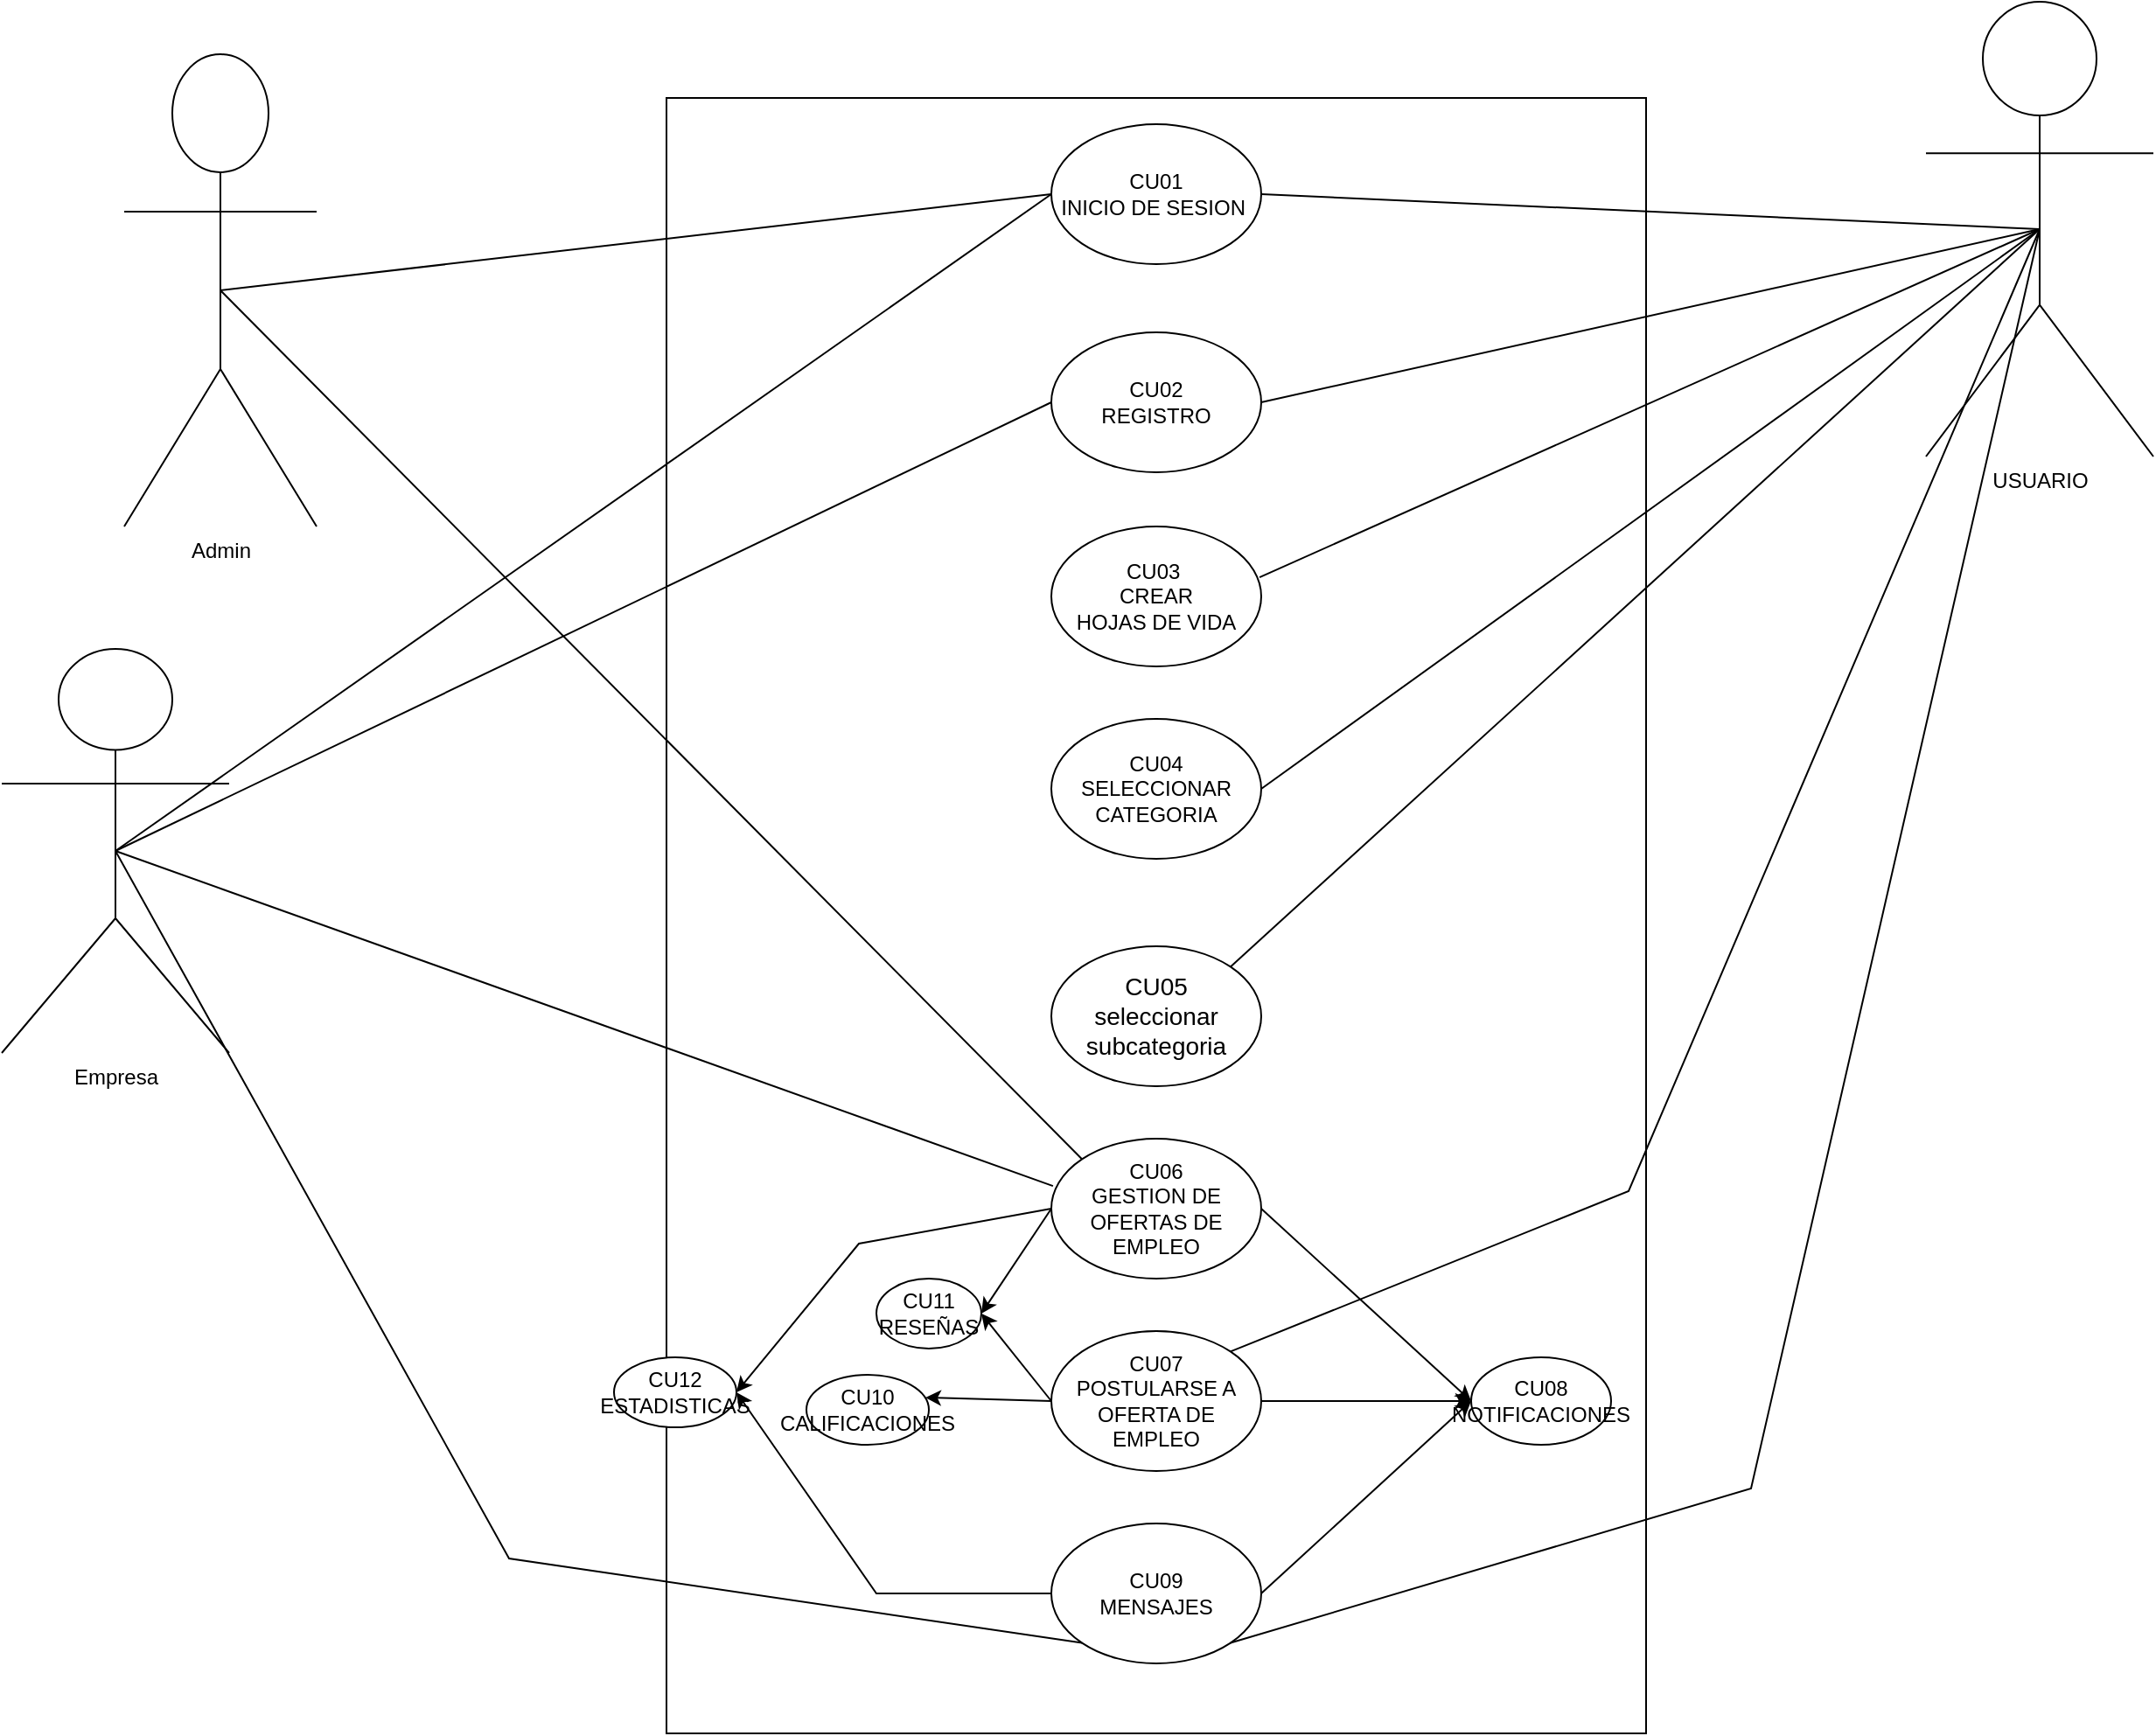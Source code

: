 <mxfile version="24.7.7">
  <diagram name="Página-1" id="1tSQHa8d3bih6HuC7DFr">
    <mxGraphModel grid="1" page="1" gridSize="10" guides="1" tooltips="1" connect="1" arrows="1" fold="1" pageScale="1" pageWidth="827" pageHeight="1169" math="0" shadow="0">
      <root>
        <mxCell id="0" />
        <mxCell id="1" parent="0" />
        <mxCell id="If3O1SzowfZAKyWp9zGA-1" value="Admin&lt;div&gt;&lt;br&gt;&lt;/div&gt;" style="shape=umlActor;verticalLabelPosition=bottom;verticalAlign=top;html=1;outlineConnect=0;" vertex="1" parent="1">
          <mxGeometry x="120" y="930" width="110" height="270" as="geometry" />
        </mxCell>
        <mxCell id="If3O1SzowfZAKyWp9zGA-4" value="&lt;div&gt;USUARIO&lt;/div&gt;" style="shape=umlActor;verticalLabelPosition=bottom;verticalAlign=top;html=1;outlineConnect=0;" vertex="1" parent="1">
          <mxGeometry x="1150" y="900" width="130" height="260" as="geometry" />
        </mxCell>
        <mxCell id="If3O1SzowfZAKyWp9zGA-8" value="Empresa&lt;div&gt;&lt;br&gt;&lt;/div&gt;" style="shape=umlActor;verticalLabelPosition=bottom;verticalAlign=top;html=1;outlineConnect=0;" vertex="1" parent="1">
          <mxGeometry x="50" y="1270" width="130" height="231" as="geometry" />
        </mxCell>
        <mxCell id="xkDygIVttt0_kSo4sOQ1-1" value="" style="rounded=0;whiteSpace=wrap;html=1;" vertex="1" parent="1">
          <mxGeometry x="430" y="955" width="560" height="935" as="geometry" />
        </mxCell>
        <mxCell id="If3O1SzowfZAKyWp9zGA-11" value="&lt;div&gt;CU01&lt;/div&gt;INICIO DE SESION&amp;nbsp;" style="ellipse;whiteSpace=wrap;html=1;" vertex="1" parent="1">
          <mxGeometry x="650" y="970" width="120" height="80" as="geometry" />
        </mxCell>
        <mxCell id="If3O1SzowfZAKyWp9zGA-10" value="&lt;div&gt;CU02&lt;/div&gt;REGISTRO" style="ellipse;whiteSpace=wrap;html=1;" vertex="1" parent="1">
          <mxGeometry x="650" y="1089" width="120" height="80" as="geometry" />
        </mxCell>
        <mxCell id="If3O1SzowfZAKyWp9zGA-17" value="&lt;div&gt;CU03&amp;nbsp;&lt;/div&gt;&lt;div&gt;CREAR&lt;/div&gt;HOJAS DE VIDA" style="ellipse;whiteSpace=wrap;html=1;" vertex="1" parent="1">
          <mxGeometry x="650" y="1200" width="120" height="80" as="geometry" />
        </mxCell>
        <mxCell id="If3O1SzowfZAKyWp9zGA-14" value="&lt;div&gt;CU04&lt;/div&gt;&lt;div&gt;SELECCIONAR CATEGORIA&lt;/div&gt;" style="ellipse;whiteSpace=wrap;html=1;" vertex="1" parent="1">
          <mxGeometry x="650" y="1310" width="120" height="80" as="geometry" />
        </mxCell>
        <mxCell id="6KhJAPgLdjj2fJTyI5la-7" value="&lt;div&gt;&lt;font style=&quot;font-size: 14px;&quot;&gt;CU05&lt;/font&gt;&lt;/div&gt;&lt;font style=&quot;font-size: 14px;&quot;&gt;seleccionar subcategoria&lt;/font&gt;" style="ellipse;whiteSpace=wrap;html=1;" vertex="1" parent="1">
          <mxGeometry x="650" y="1440" width="120" height="80" as="geometry" />
        </mxCell>
        <mxCell id="LafQlhCTseHBW0uNDfv_-18" value="&lt;div&gt;CU06&lt;/div&gt;GESTION DE OFERTAS DE EMPLEO" style="ellipse;whiteSpace=wrap;html=1;" vertex="1" parent="1">
          <mxGeometry x="650" y="1550" width="120" height="80" as="geometry" />
        </mxCell>
        <mxCell id="If3O1SzowfZAKyWp9zGA-22" value="CU07&lt;div&gt;POSTULARSE A OFERTA DE EMPLEO&lt;/div&gt;" style="ellipse;whiteSpace=wrap;html=1;" vertex="1" parent="1">
          <mxGeometry x="650" y="1660" width="120" height="80" as="geometry" />
        </mxCell>
        <mxCell id="LafQlhCTseHBW0uNDfv_-49" value="&lt;font&gt;CU09&lt;/font&gt;&lt;div&gt;&lt;font&gt;MENSAJES&lt;/font&gt;&lt;br&gt;&lt;/div&gt;" style="ellipse;whiteSpace=wrap;html=1;" vertex="1" parent="1">
          <mxGeometry x="650" y="1770" width="120" height="80" as="geometry" />
        </mxCell>
        <mxCell id="xkDygIVttt0_kSo4sOQ1-7" value="&lt;div&gt;CU08&lt;/div&gt;NOTIFICACIONES" style="ellipse;whiteSpace=wrap;html=1;" vertex="1" parent="1">
          <mxGeometry x="890" y="1675" width="80" height="50" as="geometry" />
        </mxCell>
        <mxCell id="xkDygIVttt0_kSo4sOQ1-11" value="" style="endArrow=classic;html=1;rounded=0;exitX=1;exitY=0.5;exitDx=0;exitDy=0;entryX=0;entryY=0.5;entryDx=0;entryDy=0;" edge="1" parent="1" source="LafQlhCTseHBW0uNDfv_-49" target="xkDygIVttt0_kSo4sOQ1-7">
          <mxGeometry width="50" height="50" relative="1" as="geometry">
            <mxPoint x="980" y="1580" as="sourcePoint" />
            <mxPoint x="810" y="1810" as="targetPoint" />
          </mxGeometry>
        </mxCell>
        <mxCell id="If3O1SzowfZAKyWp9zGA-26" value="&lt;div&gt;CU12&lt;/div&gt;ESTADISTICAS" style="ellipse;whiteSpace=wrap;html=1;" vertex="1" parent="1">
          <mxGeometry x="400" y="1675" width="70" height="40" as="geometry" />
        </mxCell>
        <mxCell id="xkDygIVttt0_kSo4sOQ1-13" value="" style="endArrow=classic;html=1;rounded=0;entryX=1;entryY=0.5;entryDx=0;entryDy=0;" edge="1" parent="1" target="If3O1SzowfZAKyWp9zGA-26">
          <mxGeometry width="50" height="50" relative="1" as="geometry">
            <mxPoint x="650" y="1590" as="sourcePoint" />
            <mxPoint x="1030" y="1530" as="targetPoint" />
            <Array as="points">
              <mxPoint x="540" y="1610" />
            </Array>
          </mxGeometry>
        </mxCell>
        <mxCell id="xkDygIVttt0_kSo4sOQ1-14" value="" style="endArrow=classic;html=1;rounded=0;exitX=0;exitY=0.5;exitDx=0;exitDy=0;entryX=1;entryY=0.5;entryDx=0;entryDy=0;" edge="1" parent="1" source="LafQlhCTseHBW0uNDfv_-49" target="If3O1SzowfZAKyWp9zGA-26">
          <mxGeometry width="50" height="50" relative="1" as="geometry">
            <mxPoint x="540" y="1800" as="sourcePoint" />
            <mxPoint x="610" y="1810" as="targetPoint" />
            <Array as="points">
              <mxPoint x="550" y="1810" />
            </Array>
          </mxGeometry>
        </mxCell>
        <mxCell id="xkDygIVttt0_kSo4sOQ1-15" value="&lt;div&gt;CU10&lt;/div&gt;&lt;div&gt;CALIFICACIONES&lt;/div&gt;" style="ellipse;whiteSpace=wrap;html=1;" vertex="1" parent="1">
          <mxGeometry x="510" y="1685" width="70" height="40" as="geometry" />
        </mxCell>
        <mxCell id="xkDygIVttt0_kSo4sOQ1-17" value="" style="endArrow=classic;html=1;rounded=0;exitX=0;exitY=0.5;exitDx=0;exitDy=0;entryX=0.971;entryY=0.325;entryDx=0;entryDy=0;entryPerimeter=0;" edge="1" parent="1" source="If3O1SzowfZAKyWp9zGA-22" target="xkDygIVttt0_kSo4sOQ1-15">
          <mxGeometry width="50" height="50" relative="1" as="geometry">
            <mxPoint x="270" y="1730" as="sourcePoint" />
            <mxPoint x="610" y="1690" as="targetPoint" />
          </mxGeometry>
        </mxCell>
        <mxCell id="AsCgQFSwPrsUyjyUHUNl-4" value="&lt;div&gt;CU11&lt;/div&gt;RESEÑAS" style="ellipse;whiteSpace=wrap;html=1;" vertex="1" parent="1">
          <mxGeometry x="550" y="1630" width="60" height="40" as="geometry" />
        </mxCell>
        <mxCell id="xkDygIVttt0_kSo4sOQ1-21" value="" style="endArrow=classic;html=1;rounded=0;exitX=0;exitY=0.5;exitDx=0;exitDy=0;entryX=1;entryY=0.5;entryDx=0;entryDy=0;" edge="1" parent="1" source="If3O1SzowfZAKyWp9zGA-22" target="AsCgQFSwPrsUyjyUHUNl-4">
          <mxGeometry width="50" height="50" relative="1" as="geometry">
            <mxPoint x="980" y="1490" as="sourcePoint" />
            <mxPoint x="1030" y="1440" as="targetPoint" />
          </mxGeometry>
        </mxCell>
        <mxCell id="xkDygIVttt0_kSo4sOQ1-22" value="" style="endArrow=none;html=1;rounded=0;entryX=0.5;entryY=0.5;entryDx=0;entryDy=0;entryPerimeter=0;exitX=1;exitY=0.5;exitDx=0;exitDy=0;" edge="1" parent="1" source="If3O1SzowfZAKyWp9zGA-11" target="If3O1SzowfZAKyWp9zGA-4">
          <mxGeometry width="50" height="50" relative="1" as="geometry">
            <mxPoint x="980" y="1290" as="sourcePoint" />
            <mxPoint x="1030" y="1240" as="targetPoint" />
          </mxGeometry>
        </mxCell>
        <mxCell id="xkDygIVttt0_kSo4sOQ1-25" value="" style="endArrow=none;html=1;rounded=0;entryX=0;entryY=0.5;entryDx=0;entryDy=0;exitX=0.5;exitY=0.5;exitDx=0;exitDy=0;exitPerimeter=0;" edge="1" parent="1" source="If3O1SzowfZAKyWp9zGA-1" target="If3O1SzowfZAKyWp9zGA-11">
          <mxGeometry width="50" height="50" relative="1" as="geometry">
            <mxPoint x="290" y="1070" as="sourcePoint" />
            <mxPoint x="340" y="1020" as="targetPoint" />
          </mxGeometry>
        </mxCell>
        <mxCell id="xkDygIVttt0_kSo4sOQ1-26" value="" style="endArrow=none;html=1;rounded=0;entryX=0;entryY=0.5;entryDx=0;entryDy=0;exitX=0.5;exitY=0.5;exitDx=0;exitDy=0;exitPerimeter=0;" edge="1" parent="1" source="If3O1SzowfZAKyWp9zGA-8" target="If3O1SzowfZAKyWp9zGA-11">
          <mxGeometry width="50" height="50" relative="1" as="geometry">
            <mxPoint x="980" y="1290" as="sourcePoint" />
            <mxPoint x="1030" y="1240" as="targetPoint" />
          </mxGeometry>
        </mxCell>
        <mxCell id="xkDygIVttt0_kSo4sOQ1-27" value="" style="endArrow=none;html=1;rounded=0;entryX=0;entryY=0.5;entryDx=0;entryDy=0;exitX=0.5;exitY=0.5;exitDx=0;exitDy=0;exitPerimeter=0;" edge="1" parent="1" source="If3O1SzowfZAKyWp9zGA-8" target="If3O1SzowfZAKyWp9zGA-10">
          <mxGeometry width="50" height="50" relative="1" as="geometry">
            <mxPoint x="240" y="1430" as="sourcePoint" />
            <mxPoint x="290" y="1380" as="targetPoint" />
          </mxGeometry>
        </mxCell>
        <mxCell id="xkDygIVttt0_kSo4sOQ1-28" value="" style="endArrow=none;html=1;rounded=0;entryX=0.5;entryY=0.5;entryDx=0;entryDy=0;entryPerimeter=0;exitX=1;exitY=0.5;exitDx=0;exitDy=0;" edge="1" parent="1" source="If3O1SzowfZAKyWp9zGA-10" target="If3O1SzowfZAKyWp9zGA-4">
          <mxGeometry width="50" height="50" relative="1" as="geometry">
            <mxPoint x="1010" y="1310" as="sourcePoint" />
            <mxPoint x="1060" y="1260" as="targetPoint" />
          </mxGeometry>
        </mxCell>
        <mxCell id="xkDygIVttt0_kSo4sOQ1-29" value="" style="endArrow=none;html=1;rounded=0;entryX=0.5;entryY=0.5;entryDx=0;entryDy=0;entryPerimeter=0;exitX=0.992;exitY=0.363;exitDx=0;exitDy=0;exitPerimeter=0;" edge="1" parent="1" source="If3O1SzowfZAKyWp9zGA-17" target="If3O1SzowfZAKyWp9zGA-4">
          <mxGeometry width="50" height="50" relative="1" as="geometry">
            <mxPoint x="980" y="1240" as="sourcePoint" />
            <mxPoint x="1030" y="1190" as="targetPoint" />
          </mxGeometry>
        </mxCell>
        <mxCell id="xkDygIVttt0_kSo4sOQ1-30" value="" style="endArrow=none;html=1;rounded=0;entryX=0.5;entryY=0.5;entryDx=0;entryDy=0;entryPerimeter=0;exitX=1;exitY=0.5;exitDx=0;exitDy=0;" edge="1" parent="1" source="If3O1SzowfZAKyWp9zGA-14" target="If3O1SzowfZAKyWp9zGA-4">
          <mxGeometry width="50" height="50" relative="1" as="geometry">
            <mxPoint x="1060" y="1320" as="sourcePoint" />
            <mxPoint x="1110" y="1270" as="targetPoint" />
          </mxGeometry>
        </mxCell>
        <mxCell id="xkDygIVttt0_kSo4sOQ1-31" value="" style="endArrow=none;html=1;rounded=0;entryX=0.5;entryY=0.5;entryDx=0;entryDy=0;entryPerimeter=0;exitX=1;exitY=0;exitDx=0;exitDy=0;" edge="1" parent="1" source="6KhJAPgLdjj2fJTyI5la-7" target="If3O1SzowfZAKyWp9zGA-4">
          <mxGeometry width="50" height="50" relative="1" as="geometry">
            <mxPoint x="980" y="1290" as="sourcePoint" />
            <mxPoint x="1030" y="1240" as="targetPoint" />
          </mxGeometry>
        </mxCell>
        <mxCell id="xkDygIVttt0_kSo4sOQ1-32" value="" style="endArrow=none;html=1;rounded=0;entryX=0.5;entryY=0.5;entryDx=0;entryDy=0;entryPerimeter=0;exitX=0;exitY=0;exitDx=0;exitDy=0;" edge="1" parent="1" source="LafQlhCTseHBW0uNDfv_-18" target="If3O1SzowfZAKyWp9zGA-1">
          <mxGeometry width="50" height="50" relative="1" as="geometry">
            <mxPoint x="980" y="1390" as="sourcePoint" />
            <mxPoint x="1030" y="1340" as="targetPoint" />
          </mxGeometry>
        </mxCell>
        <mxCell id="xkDygIVttt0_kSo4sOQ1-33" value="" style="endArrow=none;html=1;rounded=0;entryX=0.5;entryY=0.5;entryDx=0;entryDy=0;entryPerimeter=0;exitX=0.008;exitY=0.338;exitDx=0;exitDy=0;exitPerimeter=0;" edge="1" parent="1" source="LafQlhCTseHBW0uNDfv_-18" target="If3O1SzowfZAKyWp9zGA-8">
          <mxGeometry width="50" height="50" relative="1" as="geometry">
            <mxPoint x="980" y="1390" as="sourcePoint" />
            <mxPoint x="1030" y="1340" as="targetPoint" />
          </mxGeometry>
        </mxCell>
        <mxCell id="xkDygIVttt0_kSo4sOQ1-34" value="" style="endArrow=none;html=1;rounded=0;entryX=0.5;entryY=0.5;entryDx=0;entryDy=0;entryPerimeter=0;exitX=1;exitY=0;exitDx=0;exitDy=0;" edge="1" parent="1" source="If3O1SzowfZAKyWp9zGA-22" target="If3O1SzowfZAKyWp9zGA-4">
          <mxGeometry width="50" height="50" relative="1" as="geometry">
            <mxPoint x="1090" y="1290" as="sourcePoint" />
            <mxPoint x="1140" y="1240" as="targetPoint" />
            <Array as="points">
              <mxPoint x="980" y="1580" />
            </Array>
          </mxGeometry>
        </mxCell>
        <mxCell id="xkDygIVttt0_kSo4sOQ1-35" value="" style="endArrow=none;html=1;rounded=0;entryX=0.5;entryY=0.5;entryDx=0;entryDy=0;entryPerimeter=0;exitX=1;exitY=1;exitDx=0;exitDy=0;" edge="1" parent="1" source="LafQlhCTseHBW0uNDfv_-49" target="If3O1SzowfZAKyWp9zGA-4">
          <mxGeometry width="50" height="50" relative="1" as="geometry">
            <mxPoint x="980" y="1590" as="sourcePoint" />
            <mxPoint x="1030" y="1540" as="targetPoint" />
            <Array as="points">
              <mxPoint x="1050" y="1750" />
            </Array>
          </mxGeometry>
        </mxCell>
        <mxCell id="xkDygIVttt0_kSo4sOQ1-36" value="" style="endArrow=none;html=1;rounded=0;entryX=0.5;entryY=0.5;entryDx=0;entryDy=0;entryPerimeter=0;exitX=0;exitY=1;exitDx=0;exitDy=0;" edge="1" parent="1" source="LafQlhCTseHBW0uNDfv_-49" target="If3O1SzowfZAKyWp9zGA-8">
          <mxGeometry width="50" height="50" relative="1" as="geometry">
            <mxPoint x="230" y="1590" as="sourcePoint" />
            <mxPoint x="280" y="1540" as="targetPoint" />
            <Array as="points">
              <mxPoint x="340" y="1790" />
            </Array>
          </mxGeometry>
        </mxCell>
        <mxCell id="xkDygIVttt0_kSo4sOQ1-37" value="" style="endArrow=classic;html=1;rounded=0;entryX=0;entryY=0.5;entryDx=0;entryDy=0;exitX=1;exitY=0.5;exitDx=0;exitDy=0;" edge="1" parent="1" source="LafQlhCTseHBW0uNDfv_-18" target="xkDygIVttt0_kSo4sOQ1-7">
          <mxGeometry width="50" height="50" relative="1" as="geometry">
            <mxPoint x="220" y="1700" as="sourcePoint" />
            <mxPoint x="270" y="1650" as="targetPoint" />
          </mxGeometry>
        </mxCell>
        <mxCell id="xkDygIVttt0_kSo4sOQ1-38" value="" style="endArrow=classic;html=1;rounded=0;entryX=0;entryY=0.5;entryDx=0;entryDy=0;exitX=1;exitY=0.5;exitDx=0;exitDy=0;" edge="1" parent="1" source="If3O1SzowfZAKyWp9zGA-22" target="xkDygIVttt0_kSo4sOQ1-7">
          <mxGeometry width="50" height="50" relative="1" as="geometry">
            <mxPoint x="660" y="1760" as="sourcePoint" />
            <mxPoint x="710" y="1710" as="targetPoint" />
          </mxGeometry>
        </mxCell>
        <mxCell id="xkDygIVttt0_kSo4sOQ1-39" value="" style="endArrow=classic;html=1;rounded=0;exitX=0;exitY=0.5;exitDx=0;exitDy=0;entryX=1;entryY=0.5;entryDx=0;entryDy=0;" edge="1" parent="1" source="LafQlhCTseHBW0uNDfv_-18" target="AsCgQFSwPrsUyjyUHUNl-4">
          <mxGeometry width="50" height="50" relative="1" as="geometry">
            <mxPoint x="510" y="1680" as="sourcePoint" />
            <mxPoint x="620" y="1650" as="targetPoint" />
          </mxGeometry>
        </mxCell>
      </root>
    </mxGraphModel>
  </diagram>
</mxfile>
